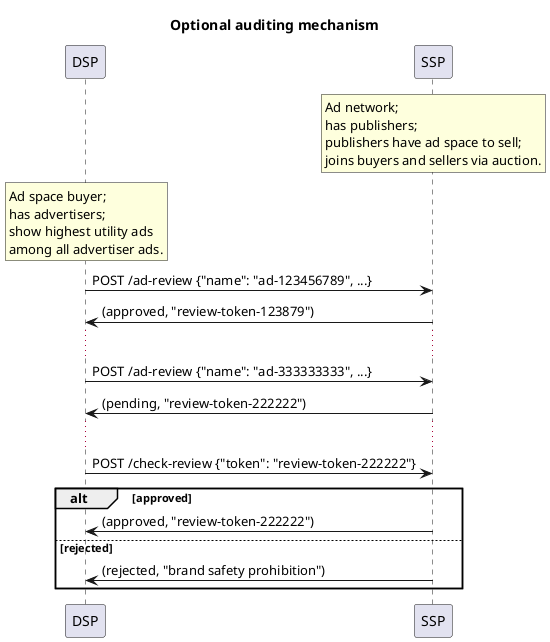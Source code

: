 @startuml

title Optional auditing mechanism

participant "DSP" as dsp
participant "SSP" as ssp

rnote over ssp
Ad network;
has publishers;
publishers have ad space to sell;
joins buyers and sellers via auction.
end note

rnote over dsp
Ad space buyer;
has advertisers;
show highest utility ads
among all advertiser ads.
end note

dsp -> ssp : POST /ad-review {"name": "ad-123456789", ...}
ssp -> dsp : (approved, "review-token-123879")
...
dsp -> ssp : POST /ad-review {"name": "ad-333333333", ...}
ssp -> dsp : (pending, "review-token-222222")
...
dsp -> ssp : POST /check-review {"token": "review-token-222222"}
alt approved
  ssp -> dsp : (approved, "review-token-222222")
else rejected
  ssp -> dsp : (rejected, "brand safety prohibition")
end

@enduml
